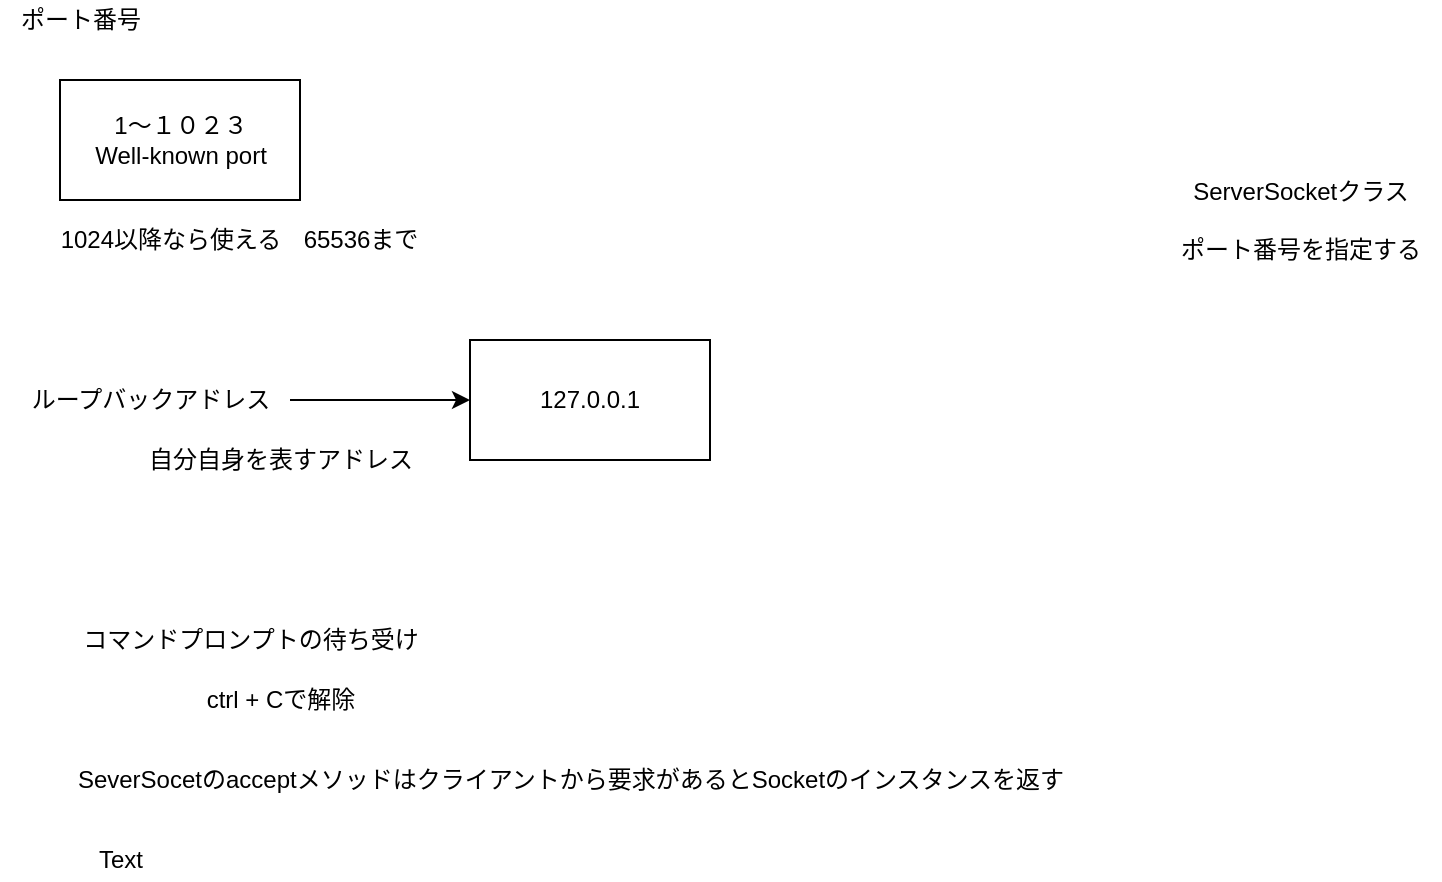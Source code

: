 <mxfile>
    <diagram id="W0XUWkqofdUrXlrvMeZo" name="ページ1">
        <mxGraphModel dx="508" dy="543" grid="1" gridSize="10" guides="1" tooltips="1" connect="1" arrows="1" fold="1" page="1" pageScale="1" pageWidth="1169" pageHeight="827" math="0" shadow="0">
            <root>
                <mxCell id="0"/>
                <mxCell id="1" parent="0"/>
                <mxCell id="2" value="1～１０２３&lt;br&gt;Well-known port&lt;br&gt;" style="text;html=1;align=center;verticalAlign=middle;resizable=0;points=[];autosize=1;strokeColor=none;" parent="1" vertex="1">
                    <mxGeometry x="60" y="65" width="100" height="30" as="geometry"/>
                </mxCell>
                <mxCell id="3" value="" style="whiteSpace=wrap;html=1;fillColor=none;" parent="1" vertex="1">
                    <mxGeometry x="50" y="50" width="120" height="60" as="geometry"/>
                </mxCell>
                <mxCell id="4" value="1024以降なら使える" style="text;html=1;align=center;verticalAlign=middle;resizable=0;points=[];autosize=1;strokeColor=none;" parent="1" vertex="1">
                    <mxGeometry x="40" y="120" width="130" height="20" as="geometry"/>
                </mxCell>
                <mxCell id="5" value="ポート番号" style="text;html=1;align=center;verticalAlign=middle;resizable=0;points=[];autosize=1;strokeColor=none;" parent="1" vertex="1">
                    <mxGeometry x="20" y="10" width="80" height="20" as="geometry"/>
                </mxCell>
                <mxCell id="6" value="65536まで" style="text;html=1;align=center;verticalAlign=middle;resizable=0;points=[];autosize=1;strokeColor=none;" parent="1" vertex="1">
                    <mxGeometry x="165" y="120" width="70" height="20" as="geometry"/>
                </mxCell>
                <mxCell id="9" value="" style="edgeStyle=none;html=1;" parent="1" source="7" target="8" edge="1">
                    <mxGeometry relative="1" as="geometry"/>
                </mxCell>
                <mxCell id="7" value="ループバックアドレス" style="text;html=1;align=center;verticalAlign=middle;resizable=0;points=[];autosize=1;strokeColor=none;" parent="1" vertex="1">
                    <mxGeometry x="25" y="200" width="140" height="20" as="geometry"/>
                </mxCell>
                <mxCell id="8" value="127.0.0.1" style="whiteSpace=wrap;html=1;fillColor=none;" parent="1" vertex="1">
                    <mxGeometry x="255" y="180" width="120" height="60" as="geometry"/>
                </mxCell>
                <mxCell id="10" value="自分自身を表すアドレス" style="text;html=1;align=center;verticalAlign=middle;resizable=0;points=[];autosize=1;strokeColor=none;" parent="1" vertex="1">
                    <mxGeometry x="85" y="230" width="150" height="20" as="geometry"/>
                </mxCell>
                <mxCell id="11" value="コマンドプロンプトの待ち受け&lt;br&gt;" style="text;html=1;align=center;verticalAlign=middle;resizable=0;points=[];autosize=1;strokeColor=none;" parent="1" vertex="1">
                    <mxGeometry x="55" y="320" width="180" height="20" as="geometry"/>
                </mxCell>
                <mxCell id="12" value="ctrl + Cで解除" style="text;html=1;align=center;verticalAlign=middle;resizable=0;points=[];autosize=1;strokeColor=none;" parent="1" vertex="1">
                    <mxGeometry x="115" y="350" width="90" height="20" as="geometry"/>
                </mxCell>
                <mxCell id="13" value="SeverSocetのacceptメソッドはクライアントから要求があるとSocketのインスタンスを返す" style="text;html=1;align=center;verticalAlign=middle;resizable=0;points=[];autosize=1;strokeColor=none;" parent="1" vertex="1">
                    <mxGeometry x="50" y="390" width="510" height="20" as="geometry"/>
                </mxCell>
                <mxCell id="14" value="Text" style="text;html=1;align=center;verticalAlign=middle;resizable=0;points=[];autosize=1;strokeColor=none;" parent="1" vertex="1">
                    <mxGeometry x="60" y="430" width="40" height="20" as="geometry"/>
                </mxCell>
                <mxCell id="15" value="ServerSocketクラス&lt;br&gt;&lt;br&gt;ポート番号を指定する&lt;br&gt;" style="text;html=1;align=center;verticalAlign=middle;resizable=0;points=[];autosize=1;strokeColor=none;" vertex="1" parent="1">
                    <mxGeometry x="600" y="95" width="140" height="50" as="geometry"/>
                </mxCell>
            </root>
        </mxGraphModel>
    </diagram>
</mxfile>